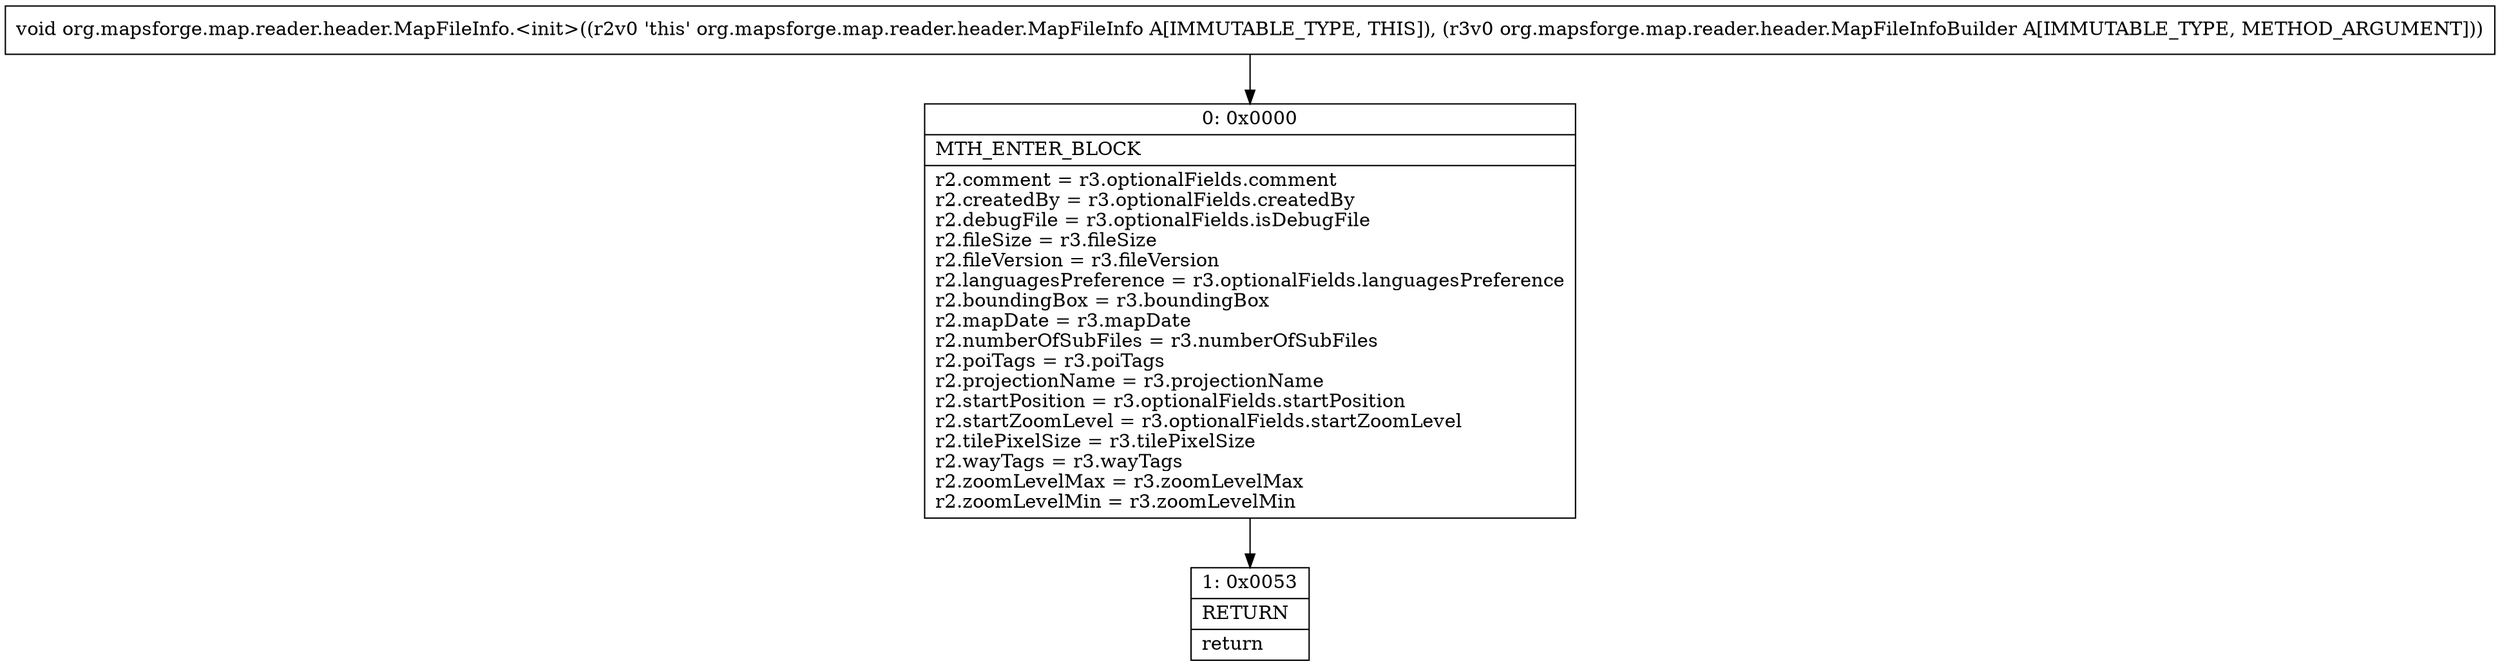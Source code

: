digraph "CFG fororg.mapsforge.map.reader.header.MapFileInfo.\<init\>(Lorg\/mapsforge\/map\/reader\/header\/MapFileInfoBuilder;)V" {
Node_0 [shape=record,label="{0\:\ 0x0000|MTH_ENTER_BLOCK\l|r2.comment = r3.optionalFields.comment\lr2.createdBy = r3.optionalFields.createdBy\lr2.debugFile = r3.optionalFields.isDebugFile\lr2.fileSize = r3.fileSize\lr2.fileVersion = r3.fileVersion\lr2.languagesPreference = r3.optionalFields.languagesPreference\lr2.boundingBox = r3.boundingBox\lr2.mapDate = r3.mapDate\lr2.numberOfSubFiles = r3.numberOfSubFiles\lr2.poiTags = r3.poiTags\lr2.projectionName = r3.projectionName\lr2.startPosition = r3.optionalFields.startPosition\lr2.startZoomLevel = r3.optionalFields.startZoomLevel\lr2.tilePixelSize = r3.tilePixelSize\lr2.wayTags = r3.wayTags\lr2.zoomLevelMax = r3.zoomLevelMax\lr2.zoomLevelMin = r3.zoomLevelMin\l}"];
Node_1 [shape=record,label="{1\:\ 0x0053|RETURN\l|return\l}"];
MethodNode[shape=record,label="{void org.mapsforge.map.reader.header.MapFileInfo.\<init\>((r2v0 'this' org.mapsforge.map.reader.header.MapFileInfo A[IMMUTABLE_TYPE, THIS]), (r3v0 org.mapsforge.map.reader.header.MapFileInfoBuilder A[IMMUTABLE_TYPE, METHOD_ARGUMENT])) }"];
MethodNode -> Node_0;
Node_0 -> Node_1;
}

